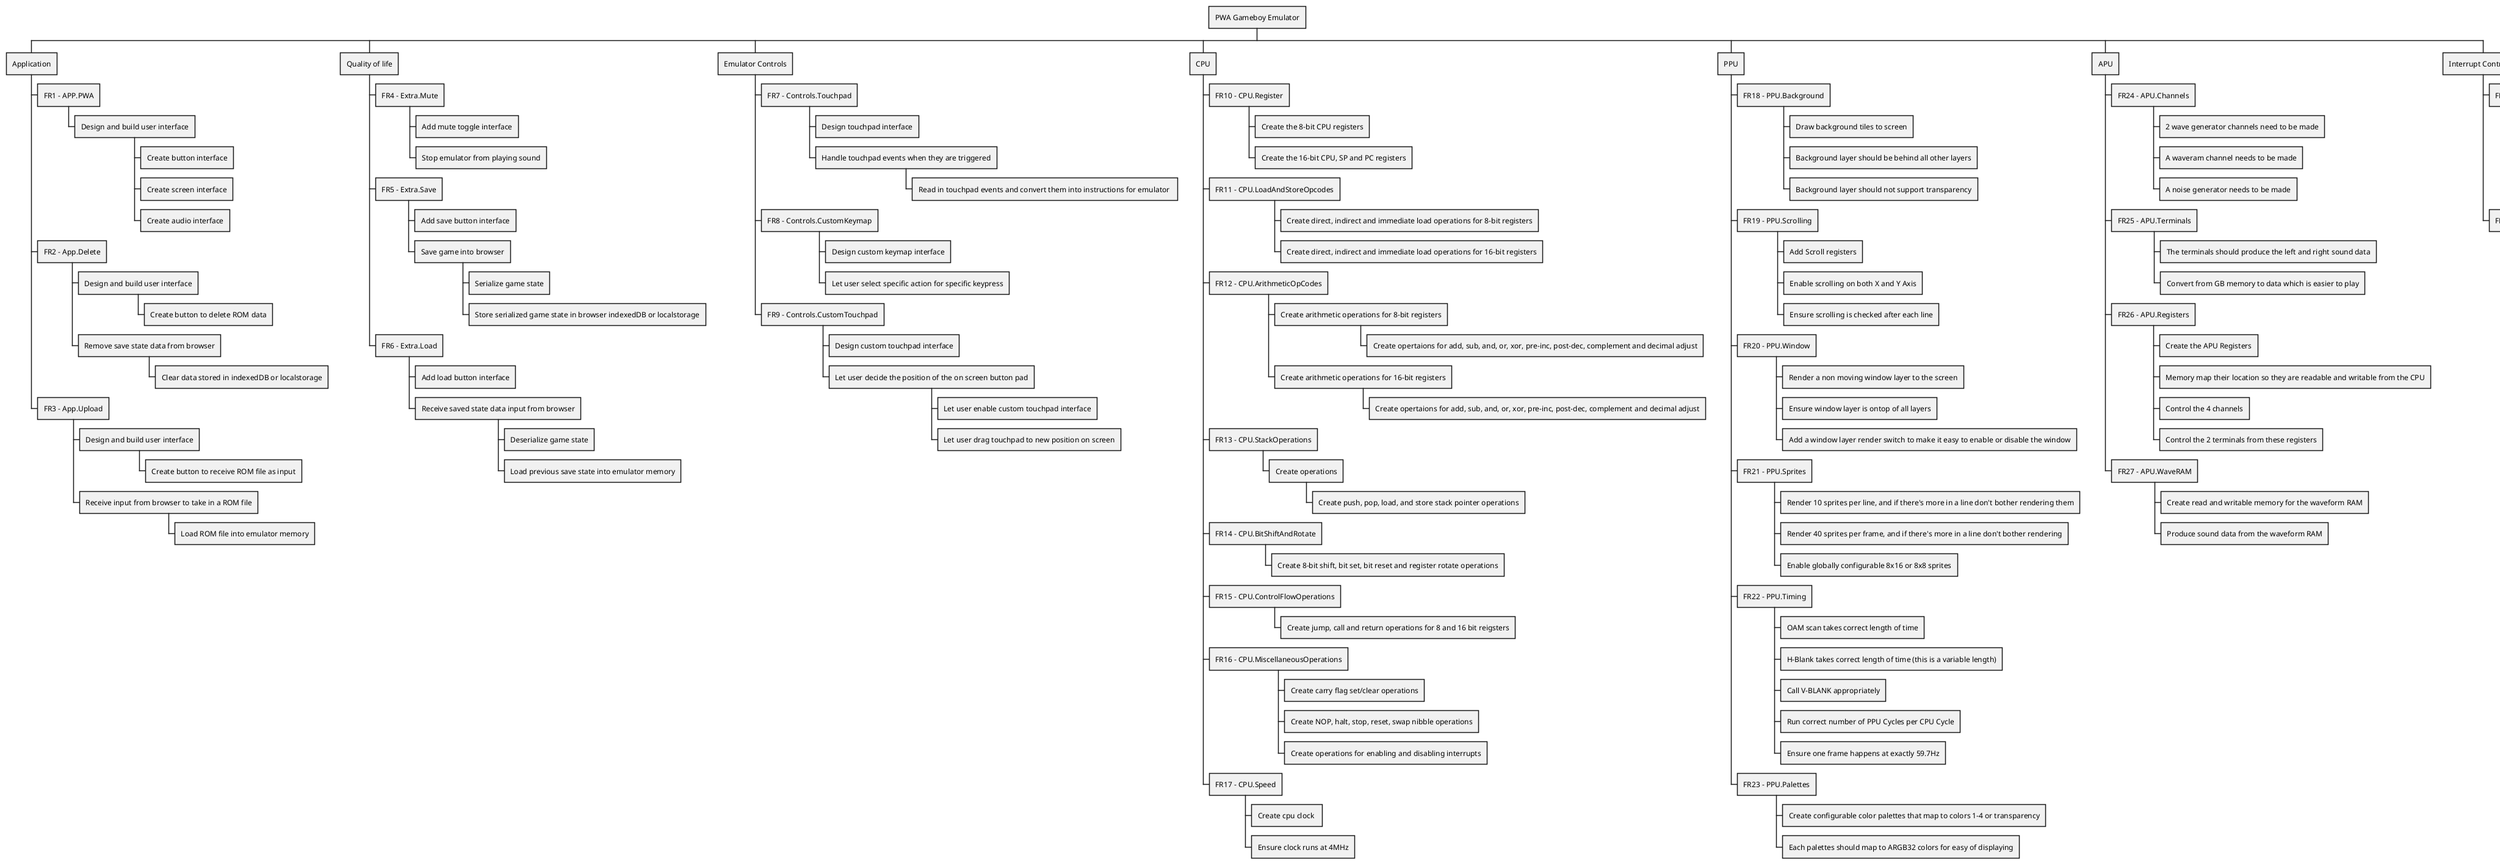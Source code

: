 @startwbs
* PWA Gameboy Emulator
** Application
*** FR1 - APP.PWA
**** Design and build user interface
***** Create button interface
***** Create screen interface
***** Create audio interface
*** FR2 - App.Delete
**** Design and build user interface
***** Create button to delete ROM data
**** Remove save state data from browser
***** Clear data stored in indexedDB or localstorage
*** FR3 - App.Upload
**** Design and build user interface
***** Create button to receive ROM file as input
**** Receive input from browser to take in a ROM file
***** Load ROM file into emulator memory
** Quality of life
*** FR4 - Extra.Mute
**** Add mute toggle interface
**** Stop emulator from playing sound
*** FR5 - Extra.Save
**** Add save button interface
**** Save game into browser
***** Serialize game state
***** Store serialized game state in browser indexedDB or localstorage
*** FR6 - Extra.Load
**** Add load button interface
**** Receive saved state data input from browser
***** Deserialize game state
***** Load previous save state into emulator memory
** Emulator Controls
*** FR7 - Controls.Touchpad
**** Design touchpad interface
**** Handle touchpad events when they are triggered
***** Read in touchpad events and convert them into instructions for emulator 
*** FR8 - Controls.CustomKeymap
**** Design custom keymap interface
**** Let user select specific action for specific keypress
*** FR9 - Controls.CustomTouchpad
**** Design custom touchpad interface
**** Let user decide the position of the on screen button pad
***** Let user enable custom touchpad interface
***** Let user drag touchpad to new position on screen
** CPU
*** FR10 - CPU.Register
**** Create the 8-bit CPU registers
**** Create the 16-bit CPU, SP and PC registers
*** FR11 - CPU.LoadAndStoreOpcodes
**** Create direct, indirect and immediate load operations for 8-bit registers
**** Create direct, indirect and immediate load operations for 16-bit registers
*** FR12 - CPU.ArithmeticOpCodes
**** Create arithmetic operations for 8-bit registers
***** Create opertaions for add, sub, and, or, xor, pre-inc, post-dec, complement and decimal adjust
**** Create arithmetic operations for 16-bit registers
***** Create opertaions for add, sub, and, or, xor, pre-inc, post-dec, complement and decimal adjust
*** FR13 - CPU.StackOperations
**** Create operations
***** Create push, pop, load, and store stack pointer operations
*** FR14 - CPU.BitShiftAndRotate
**** Create 8-bit shift, bit set, bit reset and register rotate operations
*** FR15 - CPU.ControlFlowOperations
**** Create jump, call and return operations for 8 and 16 bit reigsters
*** FR16 - CPU.MiscellaneousOperations
**** Create carry flag set/clear operations
**** Create NOP, halt, stop, reset, swap nibble operations
**** Create operations for enabling and disabling interrupts
*** FR17 - CPU.Speed
**** Create cpu clock 
**** Ensure clock runs at 4MHz
** PPU
*** FR18 - PPU.Background
**** Draw background tiles to screen
**** Background layer should be behind all other layers
**** Background layer should not support transparency
*** FR19 - PPU.Scrolling
**** Add Scroll registers
**** Enable scrolling on both X and Y Axis
**** Ensure scrolling is checked after each line
*** FR20 - PPU.Window
**** Render a non moving window layer to the screen
**** Ensure window layer is ontop of all layers
**** Add a window layer render switch to make it easy to enable or disable the window
*** FR21 - PPU.Sprites
**** Render 10 sprites per line, and if there's more in a line don't bother rendering them
**** Render 40 sprites per frame, and if there's more in a line don't bother rendering
**** Enable globally configurable 8x16 or 8x8 sprites
*** FR22 - PPU.Timing
**** OAM scan takes correct length of time
**** H-Blank takes correct length of time (this is a variable length)
**** Call V-BLANK appropriately
**** Run correct number of PPU Cycles per CPU Cycle
**** Ensure one frame happens at exactly 59.7Hz
*** FR23 - PPU.Palettes
**** Create configurable color palettes that map to colors 1-4 or transparency
**** Each palettes should map to ARGB32 colors for easy of displaying
** APU
*** FR24 - APU.Channels
**** 2 wave generator channels need to be made
**** A waveram channel needs to be made
**** A noise generator needs to be made
*** FR25 - APU.Terminals
**** The terminals should produce the left and right sound data
**** Convert from GB memory to data which is easier to play
*** FR26 - APU.Registers
**** Create the APU Registers
**** Memory map their location so they are readable and writable from the CPU
**** Control the 4 channels
**** Control the 2 terminals from these registers
*** FR27 - APU.WaveRAM
**** Create read and writable memory for the waveform RAM
**** Produce sound data from the waveform RAM
** Interrupt Controller
*** FR28 - Interrupt.Flag
**** Create interrupt enable, disable flags
**** Create the instructions that can set and clear this flags
**** Ensure interrupts are only called when allowed
*** FR29 - Interrupt.Handle
**** Create an interrupt vector mapped to specific points in memory
**** Trigger an interrupt whenever the JoyPad is pressed
**** Create an interrupt timer
**** Trigger an interrupt whenever the timer overflows
**** Trigger V-BLANK, and LCD STAT interrupts from the PPU
@endwbs
